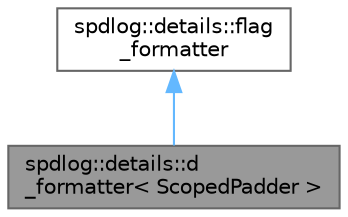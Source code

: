 digraph "spdlog::details::d_formatter&lt; ScopedPadder &gt;"
{
 // LATEX_PDF_SIZE
  bgcolor="transparent";
  edge [fontname=Helvetica,fontsize=10,labelfontname=Helvetica,labelfontsize=10];
  node [fontname=Helvetica,fontsize=10,shape=box,height=0.2,width=0.4];
  Node1 [id="Node000001",label="spdlog::details::d\l_formatter\< ScopedPadder \>",height=0.2,width=0.4,color="gray40", fillcolor="grey60", style="filled", fontcolor="black",tooltip=" "];
  Node2 -> Node1 [id="edge2_Node000001_Node000002",dir="back",color="steelblue1",style="solid",tooltip=" "];
  Node2 [id="Node000002",label="spdlog::details::flag\l_formatter",height=0.2,width=0.4,color="gray40", fillcolor="white", style="filled",URL="$classspdlog_1_1details_1_1flag__formatter.html",tooltip=" "];
}
